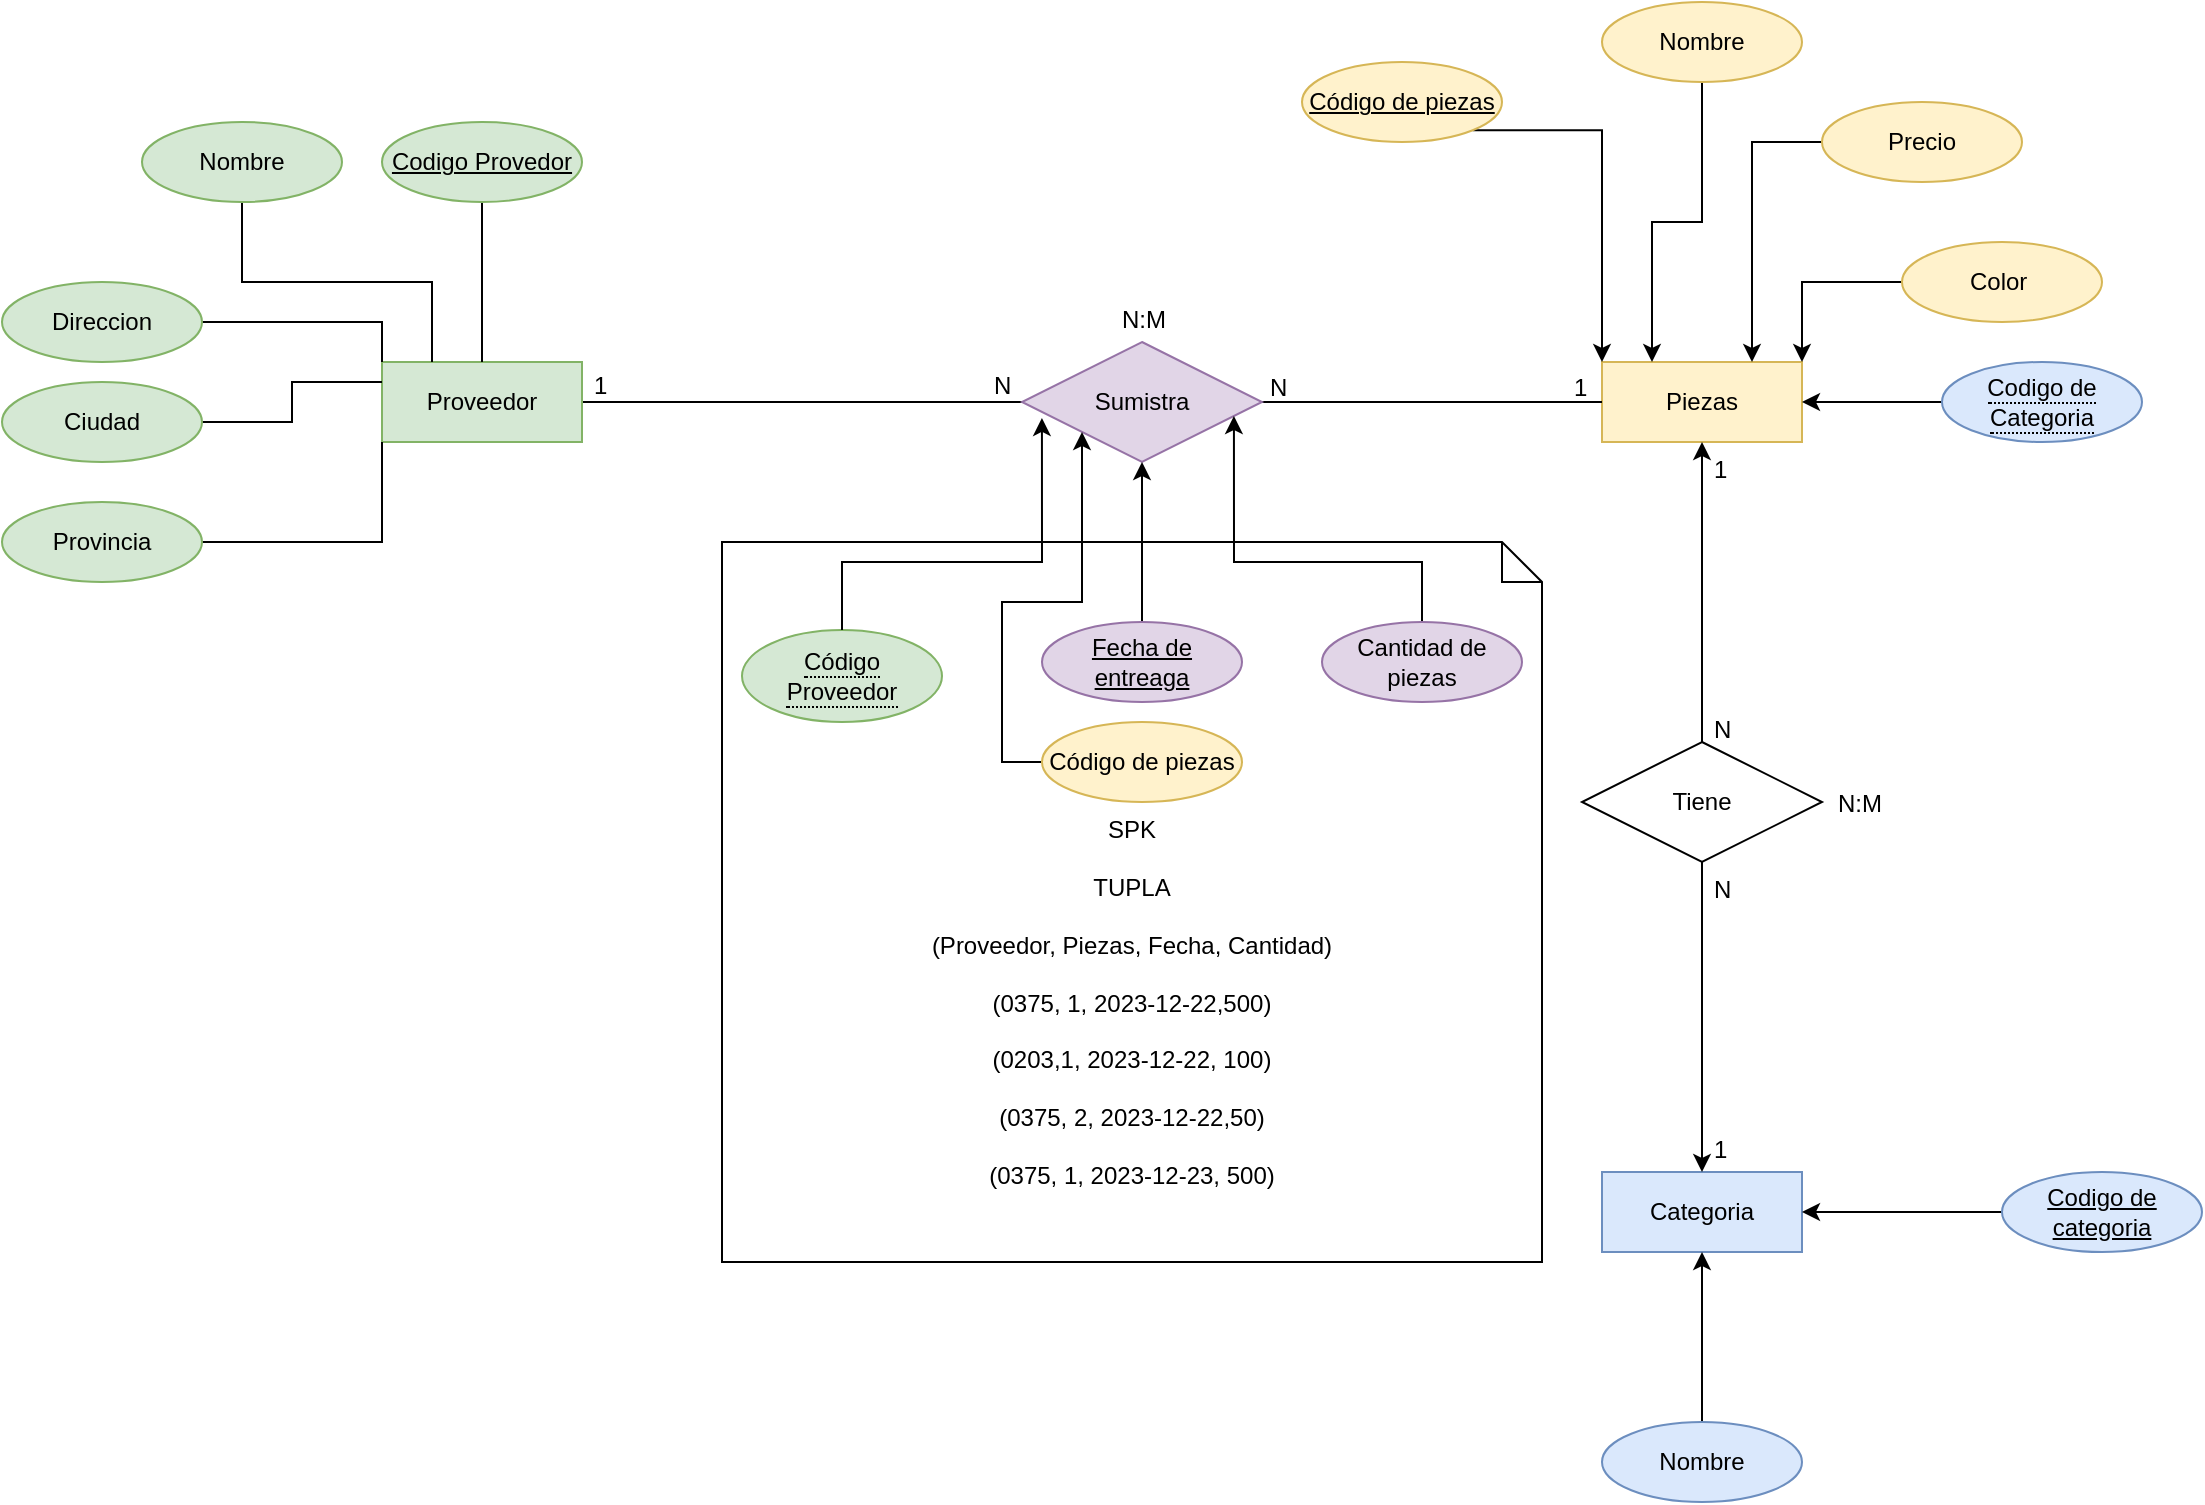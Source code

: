 <mxfile version="22.1.11" type="github">
  <diagram name="Página-1" id="_gbSHQ8x5TelWGNGBJQi">
    <mxGraphModel dx="2441" dy="925" grid="1" gridSize="10" guides="1" tooltips="1" connect="1" arrows="1" fold="1" page="1" pageScale="1" pageWidth="827" pageHeight="1169" math="0" shadow="0">
      <root>
        <mxCell id="0" />
        <mxCell id="1" parent="0" />
        <mxCell id="fnqIAoHRDX1Rki5cf-1k-7" value="&lt;br&gt;&lt;br&gt;&lt;br&gt;&lt;br&gt;&lt;br&gt;&lt;br&gt;&lt;br&gt;SPK&lt;br&gt;&lt;br&gt;TUPLA&lt;br&gt;&lt;br&gt;(Proveedor, Piezas, Fecha, Cantidad)&lt;br&gt;&lt;br&gt;(0375, 1, 2023-12-22,500)&lt;br&gt;&lt;br&gt;(0203,1, 2023-12-22, 100)&lt;br&gt;&lt;br&gt;(0375, 2, 2023-12-22,50)&lt;br&gt;&lt;br&gt;(0375, 1, 2023-12-23, 500)" style="shape=note;size=20;whiteSpace=wrap;html=1;" parent="1" vertex="1">
          <mxGeometry x="-210" y="360" width="410" height="360" as="geometry" />
        </mxCell>
        <mxCell id="vDU0Y8dokldhxelXJ6Cu-15" style="edgeStyle=orthogonalEdgeStyle;rounded=0;orthogonalLoop=1;jettySize=auto;html=1;entryX=0;entryY=0.5;entryDx=0;entryDy=0;endArrow=none;endFill=0;" parent="1" source="vDU0Y8dokldhxelXJ6Cu-1" target="vDU0Y8dokldhxelXJ6Cu-14" edge="1">
          <mxGeometry relative="1" as="geometry" />
        </mxCell>
        <mxCell id="vDU0Y8dokldhxelXJ6Cu-1" value="Proveedor" style="whiteSpace=wrap;html=1;align=center;fillColor=#d5e8d4;strokeColor=#82b366;" parent="1" vertex="1">
          <mxGeometry x="-380" y="270" width="100" height="40" as="geometry" />
        </mxCell>
        <mxCell id="vDU0Y8dokldhxelXJ6Cu-12" style="edgeStyle=orthogonalEdgeStyle;rounded=0;orthogonalLoop=1;jettySize=auto;html=1;entryX=0;entryY=1;entryDx=0;entryDy=0;endArrow=none;endFill=0;" parent="1" source="vDU0Y8dokldhxelXJ6Cu-3" target="vDU0Y8dokldhxelXJ6Cu-1" edge="1">
          <mxGeometry relative="1" as="geometry" />
        </mxCell>
        <mxCell id="vDU0Y8dokldhxelXJ6Cu-3" value="Provincia" style="ellipse;whiteSpace=wrap;html=1;align=center;fillColor=#d5e8d4;strokeColor=#82b366;" parent="1" vertex="1">
          <mxGeometry x="-570" y="340" width="100" height="40" as="geometry" />
        </mxCell>
        <mxCell id="vDU0Y8dokldhxelXJ6Cu-11" style="edgeStyle=orthogonalEdgeStyle;rounded=0;orthogonalLoop=1;jettySize=auto;html=1;entryX=0;entryY=0.25;entryDx=0;entryDy=0;endArrow=none;endFill=0;" parent="1" source="vDU0Y8dokldhxelXJ6Cu-4" target="vDU0Y8dokldhxelXJ6Cu-1" edge="1">
          <mxGeometry relative="1" as="geometry" />
        </mxCell>
        <mxCell id="vDU0Y8dokldhxelXJ6Cu-4" value="Ciudad" style="ellipse;whiteSpace=wrap;html=1;align=center;fillColor=#d5e8d4;strokeColor=#82b366;" parent="1" vertex="1">
          <mxGeometry x="-570" y="280" width="100" height="40" as="geometry" />
        </mxCell>
        <mxCell id="vDU0Y8dokldhxelXJ6Cu-10" style="edgeStyle=orthogonalEdgeStyle;rounded=0;orthogonalLoop=1;jettySize=auto;html=1;entryX=0;entryY=0;entryDx=0;entryDy=0;endArrow=none;endFill=0;" parent="1" source="vDU0Y8dokldhxelXJ6Cu-5" target="vDU0Y8dokldhxelXJ6Cu-1" edge="1">
          <mxGeometry relative="1" as="geometry" />
        </mxCell>
        <mxCell id="vDU0Y8dokldhxelXJ6Cu-5" value="Direccion" style="ellipse;whiteSpace=wrap;html=1;align=center;fillColor=#d5e8d4;strokeColor=#82b366;" parent="1" vertex="1">
          <mxGeometry x="-570" y="230" width="100" height="40" as="geometry" />
        </mxCell>
        <mxCell id="vDU0Y8dokldhxelXJ6Cu-9" style="edgeStyle=orthogonalEdgeStyle;rounded=0;orthogonalLoop=1;jettySize=auto;html=1;entryX=0.25;entryY=0;entryDx=0;entryDy=0;exitX=0.5;exitY=1;exitDx=0;exitDy=0;endArrow=none;endFill=0;" parent="1" source="vDU0Y8dokldhxelXJ6Cu-6" target="vDU0Y8dokldhxelXJ6Cu-1" edge="1">
          <mxGeometry relative="1" as="geometry" />
        </mxCell>
        <mxCell id="vDU0Y8dokldhxelXJ6Cu-6" value="Nombre" style="ellipse;whiteSpace=wrap;html=1;align=center;fillColor=#d5e8d4;strokeColor=#82b366;" parent="1" vertex="1">
          <mxGeometry x="-500" y="150" width="100" height="40" as="geometry" />
        </mxCell>
        <mxCell id="vDU0Y8dokldhxelXJ6Cu-8" style="edgeStyle=orthogonalEdgeStyle;rounded=0;orthogonalLoop=1;jettySize=auto;html=1;entryX=0.5;entryY=0;entryDx=0;entryDy=0;endArrow=none;endFill=0;" parent="1" source="vDU0Y8dokldhxelXJ6Cu-7" target="vDU0Y8dokldhxelXJ6Cu-1" edge="1">
          <mxGeometry relative="1" as="geometry" />
        </mxCell>
        <mxCell id="vDU0Y8dokldhxelXJ6Cu-7" value="Codigo Provedor" style="ellipse;whiteSpace=wrap;html=1;align=center;fontStyle=4;fillColor=#d5e8d4;strokeColor=#82b366;" parent="1" vertex="1">
          <mxGeometry x="-380" y="150" width="100" height="40" as="geometry" />
        </mxCell>
        <mxCell id="vDU0Y8dokldhxelXJ6Cu-13" value="Piezas" style="whiteSpace=wrap;html=1;align=center;fillColor=#fff2cc;strokeColor=#d6b656;" parent="1" vertex="1">
          <mxGeometry x="230" y="270" width="100" height="40" as="geometry" />
        </mxCell>
        <mxCell id="vDU0Y8dokldhxelXJ6Cu-16" style="edgeStyle=orthogonalEdgeStyle;rounded=0;orthogonalLoop=1;jettySize=auto;html=1;entryX=0;entryY=0.5;entryDx=0;entryDy=0;endArrow=none;endFill=0;" parent="1" source="vDU0Y8dokldhxelXJ6Cu-14" target="vDU0Y8dokldhxelXJ6Cu-13" edge="1">
          <mxGeometry relative="1" as="geometry" />
        </mxCell>
        <mxCell id="vDU0Y8dokldhxelXJ6Cu-14" value="Sumistra" style="shape=rhombus;perimeter=rhombusPerimeter;whiteSpace=wrap;html=1;align=center;fillColor=#e1d5e7;strokeColor=#9673a6;" parent="1" vertex="1">
          <mxGeometry x="-60" y="260" width="120" height="60" as="geometry" />
        </mxCell>
        <mxCell id="eWbO8krfrckoawIh4puS-21" value="" style="edgeStyle=orthogonalEdgeStyle;rounded=0;orthogonalLoop=1;jettySize=auto;html=1;" edge="1" parent="1" source="fnqIAoHRDX1Rki5cf-1k-3" target="vDU0Y8dokldhxelXJ6Cu-14">
          <mxGeometry relative="1" as="geometry" />
        </mxCell>
        <mxCell id="fnqIAoHRDX1Rki5cf-1k-3" value="Fecha de entreaga" style="ellipse;whiteSpace=wrap;html=1;align=center;fontStyle=4;fillColor=#e1d5e7;strokeColor=#9673a6;" parent="1" vertex="1">
          <mxGeometry x="-50" y="400" width="100" height="40" as="geometry" />
        </mxCell>
        <mxCell id="eWbO8krfrckoawIh4puS-15" style="edgeStyle=orthogonalEdgeStyle;rounded=0;orthogonalLoop=1;jettySize=auto;html=1;exitX=1;exitY=1;exitDx=0;exitDy=0;entryX=0;entryY=0;entryDx=0;entryDy=0;" edge="1" parent="1" source="fnqIAoHRDX1Rki5cf-1k-8" target="vDU0Y8dokldhxelXJ6Cu-13">
          <mxGeometry relative="1" as="geometry" />
        </mxCell>
        <mxCell id="fnqIAoHRDX1Rki5cf-1k-8" value="Código de piezas" style="ellipse;whiteSpace=wrap;html=1;align=center;fontStyle=4;fillColor=#fff2cc;strokeColor=#d6b656;" parent="1" vertex="1">
          <mxGeometry x="80" y="120" width="100" height="40" as="geometry" />
        </mxCell>
        <mxCell id="eWbO8krfrckoawIh4puS-17" style="edgeStyle=orthogonalEdgeStyle;rounded=0;orthogonalLoop=1;jettySize=auto;html=1;entryX=0.75;entryY=0;entryDx=0;entryDy=0;" edge="1" parent="1" source="fnqIAoHRDX1Rki5cf-1k-13" target="vDU0Y8dokldhxelXJ6Cu-13">
          <mxGeometry relative="1" as="geometry" />
        </mxCell>
        <mxCell id="fnqIAoHRDX1Rki5cf-1k-13" value="Precio" style="ellipse;whiteSpace=wrap;html=1;align=center;fillColor=#fff2cc;strokeColor=#d6b656;" parent="1" vertex="1">
          <mxGeometry x="340" y="140" width="100" height="40" as="geometry" />
        </mxCell>
        <mxCell id="eWbO8krfrckoawIh4puS-18" value="" style="edgeStyle=orthogonalEdgeStyle;rounded=0;orthogonalLoop=1;jettySize=auto;html=1;entryX=1;entryY=0;entryDx=0;entryDy=0;" edge="1" parent="1" source="fnqIAoHRDX1Rki5cf-1k-14" target="vDU0Y8dokldhxelXJ6Cu-13">
          <mxGeometry relative="1" as="geometry" />
        </mxCell>
        <mxCell id="fnqIAoHRDX1Rki5cf-1k-14" value="Color&amp;nbsp;" style="ellipse;whiteSpace=wrap;html=1;align=center;fillColor=#fff2cc;strokeColor=#d6b656;" parent="1" vertex="1">
          <mxGeometry x="380" y="210" width="100" height="40" as="geometry" />
        </mxCell>
        <mxCell id="eWbO8krfrckoawIh4puS-16" style="edgeStyle=orthogonalEdgeStyle;rounded=0;orthogonalLoop=1;jettySize=auto;html=1;entryX=0.25;entryY=0;entryDx=0;entryDy=0;" edge="1" parent="1" source="fnqIAoHRDX1Rki5cf-1k-15" target="vDU0Y8dokldhxelXJ6Cu-13">
          <mxGeometry relative="1" as="geometry" />
        </mxCell>
        <mxCell id="fnqIAoHRDX1Rki5cf-1k-15" value="Nombre" style="ellipse;whiteSpace=wrap;html=1;align=center;fillColor=#fff2cc;strokeColor=#d6b656;" parent="1" vertex="1">
          <mxGeometry x="230" y="90" width="100" height="40" as="geometry" />
        </mxCell>
        <mxCell id="eWbO8krfrckoawIh4puS-1" value="&lt;span style=&quot;border-bottom: 1px dotted&quot;&gt;Código &lt;br&gt;Proveedor&lt;/span&gt;" style="ellipse;whiteSpace=wrap;html=1;align=center;fillColor=#d5e8d4;strokeColor=#82b366;" vertex="1" parent="1">
          <mxGeometry x="-200" y="404" width="100" height="46" as="geometry" />
        </mxCell>
        <mxCell id="eWbO8krfrckoawIh4puS-4" value="Categoria" style="whiteSpace=wrap;html=1;align=center;fillColor=#dae8fc;strokeColor=#6c8ebf;" vertex="1" parent="1">
          <mxGeometry x="230" y="675" width="100" height="40" as="geometry" />
        </mxCell>
        <mxCell id="eWbO8krfrckoawIh4puS-6" style="edgeStyle=orthogonalEdgeStyle;rounded=0;orthogonalLoop=1;jettySize=auto;html=1;entryX=0.5;entryY=0;entryDx=0;entryDy=0;" edge="1" parent="1" source="eWbO8krfrckoawIh4puS-5" target="eWbO8krfrckoawIh4puS-4">
          <mxGeometry relative="1" as="geometry" />
        </mxCell>
        <mxCell id="eWbO8krfrckoawIh4puS-7" style="edgeStyle=orthogonalEdgeStyle;rounded=0;orthogonalLoop=1;jettySize=auto;html=1;entryX=0.5;entryY=1;entryDx=0;entryDy=0;" edge="1" parent="1" source="eWbO8krfrckoawIh4puS-5" target="vDU0Y8dokldhxelXJ6Cu-13">
          <mxGeometry relative="1" as="geometry" />
        </mxCell>
        <mxCell id="eWbO8krfrckoawIh4puS-5" value="Tiene" style="shape=rhombus;perimeter=rhombusPerimeter;whiteSpace=wrap;html=1;align=center;" vertex="1" parent="1">
          <mxGeometry x="220" y="460" width="120" height="60" as="geometry" />
        </mxCell>
        <mxCell id="eWbO8krfrckoawIh4puS-9" style="edgeStyle=orthogonalEdgeStyle;rounded=0;orthogonalLoop=1;jettySize=auto;html=1;entryX=1;entryY=0.5;entryDx=0;entryDy=0;" edge="1" parent="1" source="eWbO8krfrckoawIh4puS-8" target="eWbO8krfrckoawIh4puS-4">
          <mxGeometry relative="1" as="geometry" />
        </mxCell>
        <mxCell id="eWbO8krfrckoawIh4puS-8" value="Codigo de categoria" style="ellipse;whiteSpace=wrap;html=1;align=center;fontStyle=4;fillColor=#dae8fc;strokeColor=#6c8ebf;" vertex="1" parent="1">
          <mxGeometry x="430" y="675" width="100" height="40" as="geometry" />
        </mxCell>
        <mxCell id="eWbO8krfrckoawIh4puS-22" value="" style="edgeStyle=orthogonalEdgeStyle;rounded=0;orthogonalLoop=1;jettySize=auto;html=1;entryX=0.883;entryY=0.617;entryDx=0;entryDy=0;entryPerimeter=0;" edge="1" parent="1" source="eWbO8krfrckoawIh4puS-10" target="vDU0Y8dokldhxelXJ6Cu-14">
          <mxGeometry relative="1" as="geometry">
            <Array as="points">
              <mxPoint x="140" y="370" />
              <mxPoint x="46" y="370" />
            </Array>
          </mxGeometry>
        </mxCell>
        <mxCell id="eWbO8krfrckoawIh4puS-10" value="Cantidad de piezas" style="ellipse;whiteSpace=wrap;html=1;align=center;fillColor=#e1d5e7;strokeColor=#9673a6;" vertex="1" parent="1">
          <mxGeometry x="90" y="400" width="100" height="40" as="geometry" />
        </mxCell>
        <mxCell id="eWbO8krfrckoawIh4puS-14" value="" style="edgeStyle=orthogonalEdgeStyle;rounded=0;orthogonalLoop=1;jettySize=auto;html=1;" edge="1" parent="1" source="eWbO8krfrckoawIh4puS-13" target="eWbO8krfrckoawIh4puS-4">
          <mxGeometry relative="1" as="geometry" />
        </mxCell>
        <mxCell id="eWbO8krfrckoawIh4puS-13" value="&amp;nbsp;Nombre&amp;nbsp;" style="ellipse;whiteSpace=wrap;html=1;align=center;fillColor=#dae8fc;strokeColor=#6c8ebf;" vertex="1" parent="1">
          <mxGeometry x="230" y="800" width="100" height="40" as="geometry" />
        </mxCell>
        <mxCell id="eWbO8krfrckoawIh4puS-24" style="edgeStyle=orthogonalEdgeStyle;rounded=0;orthogonalLoop=1;jettySize=auto;html=1;entryX=0;entryY=1;entryDx=0;entryDy=0;exitX=0;exitY=0.5;exitDx=0;exitDy=0;" edge="1" parent="1" source="eWbO8krfrckoawIh4puS-20" target="vDU0Y8dokldhxelXJ6Cu-14">
          <mxGeometry relative="1" as="geometry">
            <Array as="points">
              <mxPoint x="-70" y="470" />
              <mxPoint x="-70" y="390" />
              <mxPoint x="-30" y="390" />
            </Array>
          </mxGeometry>
        </mxCell>
        <mxCell id="eWbO8krfrckoawIh4puS-20" value="Código de piezas" style="ellipse;whiteSpace=wrap;html=1;align=center;fillColor=#fff2cc;strokeColor=#d6b656;" vertex="1" parent="1">
          <mxGeometry x="-50" y="450" width="100" height="40" as="geometry" />
        </mxCell>
        <mxCell id="eWbO8krfrckoawIh4puS-25" value="1" style="text;strokeColor=none;fillColor=none;spacingLeft=4;spacingRight=4;overflow=hidden;rotatable=0;points=[[0,0.5],[1,0.5]];portConstraint=eastwest;fontSize=12;whiteSpace=wrap;html=1;" vertex="1" parent="1">
          <mxGeometry x="280" y="650" width="40" height="30" as="geometry" />
        </mxCell>
        <mxCell id="eWbO8krfrckoawIh4puS-26" value="N" style="text;strokeColor=none;fillColor=none;spacingLeft=4;spacingRight=4;overflow=hidden;rotatable=0;points=[[0,0.5],[1,0.5]];portConstraint=eastwest;fontSize=12;whiteSpace=wrap;html=1;" vertex="1" parent="1">
          <mxGeometry x="280" y="520" width="40" height="30" as="geometry" />
        </mxCell>
        <mxCell id="eWbO8krfrckoawIh4puS-27" value="N" style="text;strokeColor=none;fillColor=none;spacingLeft=4;spacingRight=4;overflow=hidden;rotatable=0;points=[[0,0.5],[1,0.5]];portConstraint=eastwest;fontSize=12;whiteSpace=wrap;html=1;" vertex="1" parent="1">
          <mxGeometry x="280" y="440" width="40" height="30" as="geometry" />
        </mxCell>
        <mxCell id="eWbO8krfrckoawIh4puS-28" value="1" style="text;strokeColor=none;fillColor=none;spacingLeft=4;spacingRight=4;overflow=hidden;rotatable=0;points=[[0,0.5],[1,0.5]];portConstraint=eastwest;fontSize=12;whiteSpace=wrap;html=1;" vertex="1" parent="1">
          <mxGeometry x="280" y="310" width="40" height="30" as="geometry" />
        </mxCell>
        <mxCell id="eWbO8krfrckoawIh4puS-29" value="N:M" style="text;strokeColor=none;fillColor=none;spacingLeft=4;spacingRight=4;overflow=hidden;rotatable=0;points=[[0,0.5],[1,0.5]];portConstraint=eastwest;fontSize=12;whiteSpace=wrap;html=1;" vertex="1" parent="1">
          <mxGeometry x="342" y="477" width="40" height="30" as="geometry" />
        </mxCell>
        <mxCell id="eWbO8krfrckoawIh4puS-30" value="1" style="text;strokeColor=none;fillColor=none;spacingLeft=4;spacingRight=4;overflow=hidden;rotatable=0;points=[[0,0.5],[1,0.5]];portConstraint=eastwest;fontSize=12;whiteSpace=wrap;html=1;" vertex="1" parent="1">
          <mxGeometry x="-280" y="268" width="40" height="30" as="geometry" />
        </mxCell>
        <mxCell id="eWbO8krfrckoawIh4puS-31" value="N" style="text;strokeColor=none;fillColor=none;spacingLeft=4;spacingRight=4;overflow=hidden;rotatable=0;points=[[0,0.5],[1,0.5]];portConstraint=eastwest;fontSize=12;whiteSpace=wrap;html=1;" vertex="1" parent="1">
          <mxGeometry x="-80" y="268" width="40" height="30" as="geometry" />
        </mxCell>
        <mxCell id="eWbO8krfrckoawIh4puS-32" value="1" style="text;strokeColor=none;fillColor=none;spacingLeft=4;spacingRight=4;overflow=hidden;rotatable=0;points=[[0,0.5],[1,0.5]];portConstraint=eastwest;fontSize=12;whiteSpace=wrap;html=1;" vertex="1" parent="1">
          <mxGeometry x="210" y="269" width="40" height="30" as="geometry" />
        </mxCell>
        <mxCell id="eWbO8krfrckoawIh4puS-33" value="N" style="text;strokeColor=none;fillColor=none;spacingLeft=4;spacingRight=4;overflow=hidden;rotatable=0;points=[[0,0.5],[1,0.5]];portConstraint=eastwest;fontSize=12;whiteSpace=wrap;html=1;" vertex="1" parent="1">
          <mxGeometry x="58" y="269" width="40" height="30" as="geometry" />
        </mxCell>
        <mxCell id="eWbO8krfrckoawIh4puS-34" value="N:M" style="text;strokeColor=none;fillColor=none;spacingLeft=4;spacingRight=4;overflow=hidden;rotatable=0;points=[[0,0.5],[1,0.5]];portConstraint=eastwest;fontSize=12;whiteSpace=wrap;html=1;" vertex="1" parent="1">
          <mxGeometry x="-16" y="235" width="40" height="30" as="geometry" />
        </mxCell>
        <mxCell id="eWbO8krfrckoawIh4puS-35" style="edgeStyle=orthogonalEdgeStyle;rounded=0;orthogonalLoop=1;jettySize=auto;html=1;exitX=0.5;exitY=0;exitDx=0;exitDy=0;entryX=0.083;entryY=0.633;entryDx=0;entryDy=0;entryPerimeter=0;" edge="1" parent="1" source="eWbO8krfrckoawIh4puS-1" target="vDU0Y8dokldhxelXJ6Cu-14">
          <mxGeometry relative="1" as="geometry">
            <Array as="points">
              <mxPoint x="-150" y="370" />
              <mxPoint x="-50" y="370" />
            </Array>
          </mxGeometry>
        </mxCell>
        <mxCell id="eWbO8krfrckoawIh4puS-37" style="edgeStyle=orthogonalEdgeStyle;rounded=0;orthogonalLoop=1;jettySize=auto;html=1;entryX=1;entryY=0.5;entryDx=0;entryDy=0;" edge="1" parent="1" source="eWbO8krfrckoawIh4puS-36" target="vDU0Y8dokldhxelXJ6Cu-13">
          <mxGeometry relative="1" as="geometry" />
        </mxCell>
        <mxCell id="eWbO8krfrckoawIh4puS-36" value="&lt;span style=&quot;border-bottom: 1px dotted&quot;&gt;Codigo de Categoria&lt;/span&gt;" style="ellipse;whiteSpace=wrap;html=1;align=center;fillColor=#dae8fc;strokeColor=#6c8ebf;" vertex="1" parent="1">
          <mxGeometry x="400" y="270" width="100" height="40" as="geometry" />
        </mxCell>
      </root>
    </mxGraphModel>
  </diagram>
</mxfile>
